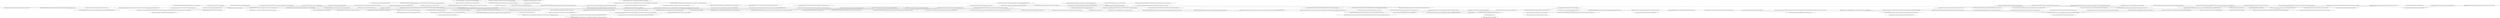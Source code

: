 strict graph layer0 {
	graph [name=layer0];
	175	[label="Expression and function of the protein tyrosine phosphatase receptor J (PTPRJ) in normal mammary epithelial cells and breast tumors.",
		paper_id=22815804,
		weight=7.0];
	80	[label="Overexpression of ligase defective E6-associated protein, E6-AP, results in mammary tumorigenesis.",
		paper_id=21553290,
		weight=12.0];
	175 -- 80	[level=1,
		weight=45980729.0];
	183	[label="SNORD-host RNA Zfas1 is a regulator of mammary development and a potential marker for breast cancer.",
		level=1,
		paper_id=21460236,
		weight=143.0];
	175 -- 183	[level=1,
		weight=39071394.0];
	29	[label="Mammary differentiation induces expression of Tristetraprolin, a tumor suppressor AU-rich mRNA-binding protein.",
		paper_id=22968621,
		weight=8.0];
	175 -- 29	[level=1,
		weight=43371022.0];
	36	[label="Keeping abreast of the mammary epithelial hierarchy and breast tumorigenesis.",
		level=1,
		paper_id=19933147,
		weight=333.0];
	175 -- 36	[level=1,
		weight=34647068.0];
	206	[label="Transforming growth factor-beta signaling: emerging stem cell target in metastatic breast cancer?",
		level=1,
		paper_id=18841463,
		weight=86.0];
	34	[label="TGFβ induces the formation of tumour-initiating cells in claudinlow breast cancer.",
		paper_id=22968701,
		weight=44.0];
	206 -- 34	[level=1,
		weight=34377017.0];
	238	[label="Key signaling nodes in mammary gland development and cancer: β-catenin.",
		level=1,
		paper_id=21067528,
		weight=72.0];
	38	[label="Wnt and mammary stem cells: hormones cannot fly wingless.",
		paper_id=20810315,
		weight=50.0];
	238 -- 38	[level=1,
		weight=39707756.0];
	18	[label="Progesterone and Wnt4 control mammary stem cells via myoepithelial crosstalk.",
		paper_id=25603931,
		weight=34.0];
	100	[label="Parity induces differentiation and reduces Wnt/Notch signaling ratio and proliferation potential of basal stem/progenitor cells \
isolated from mouse mammary epithelium.",
		paper_id=23621987,
		weight=52.0];
	18 -- 100	[level=1,
		weight=43337086.0];
	37	[label="Progesterone induces adult mammary stem cell expansion.",
		level=1,
		paper_id=20445538,
		weight=385.0];
	18 -- 37	[level=1,
		weight=37782094.0];
	103	[label="Perinatal exposure to bisphenol a increases adult mammary gland progesterone response and cell number.",
		paper_id=21903720,
		weight=54.0];
	18 -- 103	[level=1,
		weight=30178149.0];
	626	[label="Bisphenol A alters the development of the rhesus monkey mammary gland.",
		level=1,
		paper_id=22566636,
		weight=83.0];
	626 -- 103	[level=1,
		weight=37964804.0];
	449	[label="Tip30 deletion in MMTV-Neu mice leads to enhanced EGFR signaling and development of estrogen receptor-positive and progesterone \
receptor-negative mammary tumors.",
		paper_id=21159643,
		weight=16.0];
	77	[label="Loss of BRCA1 leads to an increase in epidermal growth factor receptor expression in mammary epithelial cells, and epidermal growth \
factor receptor inhibition prevents estrogen receptor-negative cancers in BRCA1-mutant mice.",
		paper_id=21396117,
		weight=33.0];
	449 -- 77	[level=1,
		weight=57019895.0];
	92	[label="Tip30 controls differentiation of murine mammary luminal progenitor to estrogen receptor-positive luminal cell through regulating \
FoxA1 expression.",
		paper_id=24853420,
		weight=1.0];
	449 -- 92	[level=1,
		weight=63518717.0];
	436	[label="SOX4 induces epithelial-mesenchymal transition and contributes to breast cancer progression.",
		level=1,
		paper_id=22787120,
		weight=133.0];
	74	[label="RANK induces epithelial-mesenchymal transition and stemness in human mammary epithelial cells and promotes tumorigenesis and metastasis.",
		level=1,
		paper_id=22496457,
		weight=90.0];
	436 -- 74	[level=1,
		weight=44265677.0];
	756	[label="Hyaluronan-CD44 interaction promotes c-Src-mediated twist signaling, microRNA-10b expression, and RhoA/RhoC up-regulation, leading \
to Rho-kinase-associated cytoskeleton activation and breast tumor cell invasion.",
		level=1,
		paper_id=20843787,
		weight=112.0];
	131	[label="Progestin suppression of miR-29 potentiates dedifferentiation of breast cancer cells via KLF4.",
		paper_id=22751119,
		weight=60.0];
	756 -- 131	[level=1,
		weight=33577184.0];
	239	[label="The Wnt receptor, Lrp5, is expressed by mouse mammary stem cells and is required to maintain the basal lineage.",
		level=1,
		paper_id=19672307,
		weight=82.0];
	239 -- 38	[level=1,
		weight=35867097.0];
	45	[label="RANKL inhibition: a promising novel strategy for breast cancer treatment.",
		paper_id=21493182,
		weight=21.0];
	12	[label="RANK ligand mediates progestin-induced mammary epithelial proliferation and carcinogenesis.",
		level=1,
		paper_id=20881963,
		weight=277.0];
	45 -- 12	[level=1,
		weight=59424942.0];
	257	[label="Central control of fever and female body temperature by RANKL/RANK.",
		level=1,
		paper_id=19940926,
		weight=129.0];
	45 -- 257	[level=1,
		weight=38393722.0];
	402	[label="Cooperative signaling between Wnt1 and integrin-linked kinase induces accelerated breast tumor development.",
		paper_id=20565980,
		weight=14.0];
	70	[label="Autophagy regulator BECN1 suppresses mammary tumorigenesis driven by WNT1 activation and following parity.",
		paper_id=25483966,
		weight=50.0];
	402 -- 70	[level=1,
		weight=56115817.0];
	402 -- 100	[level=1,
		weight=47434712.0];
	133	[label="A high-content assay to identify small-molecule modulators of a cancer stem cell population in luminal breast cancer.",
		paper_id=22751729,
		weight=9.0];
	132	[label="Progesterone-inducible cytokeratin 5-positive cells in luminal breast cancer exhibit progenitor properties.",
		paper_id=23184698,
		weight=19.0];
	133 -- 132	[level=1,
		weight=62555487.0];
	137	[label="Cytokeratin 5 positive cells represent a steroid receptor negative and therapy resistant subpopulation in luminal breast cancers.",
		paper_id=20665103,
		weight=57.0];
	133 -- 137	[level=1,
		weight=53327408.0];
	8	[label="Targeting RANKL to a specific subset of murine mammary epithelial cells induces ordered branching morphogenesis and alveologenesis \
in the absence of progesterone receptor expression.",
		paper_id=20605949,
		weight=48.0];
	4	[label="Progesterone receptor and Stat5 signaling cross talk through RANKL in mammary epithelial cells.",
		paper_id=24014651,
		weight=27.0];
	8 -- 4	[level=1,
		weight=47142947.0];
	8 -- 12	[level=1,
		weight=47005426.0];
	49	[label="A mouse transgenic approach to induce β-catenin signaling in a temporally controlled manner.",
		paper_id=21120693,
		weight=5.0];
	8 -- 49	[level=1,
		weight=36794006.0];
	15	[label="The RANKL signaling axis is sufficient to elicit ductal side-branching and alveologenesis in the mammary gland of the virgin mouse.",
		level=1,
		paper_id=19298785,
		weight=84.0];
	8 -- 15	[level=1,
		weight=54607797.0];
	13	[label="Two distinct mechanisms underlie progesterone-induced proliferation in the mammary gland.",
		level=1,
		paper_id=20133621,
		weight=167.0];
	8 -- 13	[level=1,
		weight=48995406.0];
	9	[label="The hyperplastic phenotype in PR-A and PR-B transgenic mice: lessons on the role of estrogen and progesterone receptors in the mouse \
mammary gland and breast cancer.",
		paper_id=23810007,
		weight=4.0];
	8 -- 9	[level=1,
		weight=43158811.0];
	210	[label="TGFbeta/TNF(alpha)-mediated epithelial-mesenchymal transition generates breast cancer stem cells with a claudin-low phenotype.",
		level=1,
		paper_id=21555371,
		weight=148.0];
	210 -- 34	[level=1,
		weight=31505956.0];
	427	[label="Aberrant luminal progenitors as the candidate target population for basal tumor development in BRCA1 mutation carriers.",
		level=1,
		paper_id=19648928,
		weight=752.0];
	73	[label="RANK ligand as a potential target for breast cancer prevention in BRCA1-mutation carriers.",
		level=1,
		paper_id=27322743,
		weight=60.0];
	427 -- 73	[level=1,
		weight=38596031.0];
	785	[label="miR-221/222 targets adiponectin receptor 1 to promote the epithelial-to-mesenchymal transition in breast cancer.",
		level=1,
		paper_id=23776679,
		weight=73.0];
	136	[label="miR-221/222 control luminal breast cancer tumor progression by regulating different targets.",
		paper_id=24736554,
		weight=16.0];
	785 -- 136	[level=1,
		weight=38575061.0];
	47	[label="Isoform-specific degradation of PR-B by E6-AP is critical for normal mammary gland development.",
		paper_id=20829392,
		weight=17.0];
	80 -- 47	[level=1,
		weight=69438772.0];
	98	[label="STAT1-deficient mice spontaneously develop estrogen receptor α-positive luminal mammary carcinomas.",
		level=1,
		paper_id=22264274,
		weight=74.0];
	80 -- 98	[level=1,
		weight=44824734.0];
	168	[label="Autocrine prolactin induced by the Pten-Akt pathway is required for lactation initiation and provides a direct link between the \
Akt and Stat5 pathways.",
		paper_id=23028142,
		weight=47.0];
	532	[label="Prolactin regulates ZNT2 expression through the JAK2/STAT5 signaling pathway in mammary cells.",
		paper_id=19494234,
		weight=34.0];
	168 -- 532	[level=1,
		weight=52388873.0];
	665	[label="Stat5 promotes survival of mammary epithelial cells through transcriptional activation of a distinct promoter in Akt1.",
		paper_id=20385773,
		weight=35.0];
	168 -- 665	[level=1,
		weight=50533721.0];
	94	[label="Prostate-specific membrane antigen expression in tumor-associated vasculature of breast cancers.",
		paper_id=24304465,
		weight=34.0];
	551	[label="Prostate-specific membrane antigen expression in the neovasculature of gastric and colorectal cancers.",
		level=1,
		paper_id=19716160,
		weight=93.0];
	94 -- 551	[level=1,
		weight=45409156.0];
	550	[label="Expression of androgen receptors in primary breast cancer.",
		level=1,
		paper_id=19887463,
		weight=176.0];
	94 -- 550	[level=1,
		weight=49129393.0];
	95	[label="Overexpression of a novel cell cycle regulator ecdysoneless in breast cancer: a marker of poor prognosis in HER2/neu-overexpressing \
breast cancer patients.",
		paper_id=22270930,
		weight=10.0];
	94 -- 95	[level=1,
		weight=51089312.0];
	52	[label="Altered AIB1 or AIB1Δ3 expression impacts ERα effects on mammary gland stromal and epithelial content.",
		paper_id=21292825,
		weight=12.0];
	290	[label="Critical tumor suppressor function mediated by epithelial Mig-6 in endometrial cancer.",
		paper_id=23811943,
		weight=17.0];
	52 -- 290	[level=1,
		weight=43545277.0];
	52 -- 9	[level=1,
		weight=46622769.0];
	58	[label="Expression profile of receptor activator of nuclear-κB (RANK), RANK ligand (RANKL) and osteoprotegerin (OPG) in breast cancer.",
		paper_id=23267146,
		weight=29.0];
	260	[label="Receptor activator of nuclear factor-kappa B ligand (RANKL) stimulates bone-associated tumors through functional RANK expressed \
on bone-associated cancer cells?",
		paper_id=19085839,
		weight=17.0];
	58 -- 260	[level=1,
		weight=53920503.0];
	327	[label="Receptor activator of NF-kB (RANK) expression in primary tumors associates with bone metastasis occurrence in breast cancer patients.",
		level=1,
		paper_id=21559440,
		weight=91.0];
	58 -- 327	[level=1,
		weight=51691322.0];
	754	[label="MicroRNA-199a targets CD44 to suppress the tumorigenicity and multidrug resistance of ovarian cancer-initiating cells.",
		level=1,
		paper_id=22498306,
		weight=142.0];
	754 -- 131	[level=1,
		weight=33771196.0];
	89	[label="Genome-wide search identifies Ccnd2 as a direct transcriptional target of Elf5 in mouse mammary gland.",
		paper_id=20831799,
		weight=11.0];
	88	[label="Elf5 conditional knockout mice reveal its role as a master regulator in mammary alveolar development: failure of Stat5 activation \
and functional differentiation in the absence of Elf5.",
		level=1,
		paper_id=19269284,
		weight=76.0];
	89 -- 88	[level=1,
		weight=51538985.0];
	515	[label="Elf5 inhibits the epithelial-mesenchymal transition in mammary gland development and breast cancer metastasis by transcriptionally \
repressing Snail2.",
		level=1,
		paper_id=23086238,
		weight=120.0];
	89 -- 515	[level=1,
		weight=41636387.0];
	764	[label="MiR-137 targets estrogen-related receptor alpha and impairs the proliferative and migratory capacity of breast cancer cells.",
		level=1,
		paper_id=22723937,
		weight=74.0];
	134	[label="Downregulation of the tumor-suppressor miR-16 via progestin-mediated oncogenic signaling contributes to breast cancer development.",
		level=1,
		paper_id=22583478,
		weight=66.0];
	764 -- 134	[level=1,
		weight=63272721.0];
	890	[label="Foxa2 is essential for mouse endometrial gland development and fertility.",
		level=1,
		paper_id=20484741,
		weight=85.0];
	153	[label="Integrated chromatin immunoprecipitation sequencing and microarray analysis identifies FOXA2 target genes in the glands of the mouse \
uterus.",
		paper_id=24025729,
		weight=17.0];
	890 -- 153	[level=1,
		weight=33468830.0];
	750	[label="miR-7 suppresses brain metastasis of breast cancer stem-like cells by modulating KLF4.",
		level=1,
		paper_id=23384942,
		weight=108.0];
	750 -- 131	[level=1,
		weight=37058149.0];
	17	[label="Acquired convergence of hormone signaling in breast cancer: ER and PR transition from functionally distinct in normal breast to \
predictors of metastatic disease.",
		paper_id=25261374,
		weight=16.0];
	93	[label="RUNX2 in mammary gland development and breast cancer.",
		paper_id=23169547,
		weight=30.0];
	17 -- 93	[level=1,
		weight=38666989.0];
	17 -- 98	[level=1,
		weight=40269884.0];
	17 -- 95	[level=1,
		weight=36590930.0];
	171	[label="Reproductive actions of prolactin mediated through short and long receptor isoforms.",
		paper_id=24060636,
		weight=15.0];
	170	[label="Prolactin signaling mechanisms in ovary.",
		paper_id=21664429,
		weight=20.0];
	171 -- 170	[level=1,
		weight=38520116.0];
	950	[label="Prolactin signaling through the short isoform of the mouse prolactin receptor regulates DNA binding of specific transcription factors, \
often with opposite effects in different reproductive issues.",
		paper_id=19703295,
		weight=6.0];
	171 -- 950	[level=1,
		weight=38372751.0];
	667	[label="Chromatin signature of embryonic pluripotency is established during genome activation.",
		level=1,
		paper_id=20336069,
		weight=207.0];
	115	[label="Mammary-specific gene activation is defined by progressive recruitment of STAT5 during pregnancy and the establishment of H3K4me3 \
marks.",
		paper_id=24277936,
		weight=19.0];
	667 -- 115	[level=1,
		weight=35194706.0];
	233	[label="Regulation of mammary stem/progenitor cells by PTEN/Akt/beta-catenin signaling.",
		level=1,
		paper_id=19492080,
		weight=310.0];
	38 -- 233	[level=1,
		weight=40715149.0];
	234	[label="Small molecule antagonists of the Wnt/β-catenin signaling pathway target breast tumor-initiating cells in a Her2/Neu mouse model \
of breast cancer.",
		paper_id=22470504,
		weight=48.0];
	38 -- 234	[level=1,
		weight=37328659.0];
	240	[label="Wnt signaling in stem and cancer stem cells.",
		level=1,
		paper_id=23347562,
		weight=248.0];
	38 -- 240	[level=1,
		weight=34478133.0];
	480	[label="EMT inducers catalyze malignant transformation of mammary epithelial cells and drive tumorigenesis towards claudin-low tumors in \
transgenic mice.",
		level=1,
		paper_id=22654675,
		weight=88.0];
	81	[label="BRCA1 suppresses epithelial-to-mesenchymal transition and stem cell dedifferentiation during mammary and tumor development.",
		paper_id=25239453,
		weight=27.0];
	480 -- 81	[level=1,
		weight=39253768.0];
	27	[label="The pivotal role of insulin-like growth factor I in normal mammary development.",
		paper_id=21889714,
		weight=20.0];
	161	[label="Critical questions in mammary gland development, lactational biology and breast cancer.",
		paper_id=22729429,
		weight=0.0];
	27 -- 161	[level=1,
		weight=31866303.0];
	5	[label="Interplay between progesterone and prolactin in mammary development and implications for breast cancer.",
		paper_id=21945475,
		weight=25.0];
	27 -- 5	[level=1,
		weight=34076288.0];
	158	[label="Growth hormone and insulin-like growth factor-I in the transition from normal mammary development to preneoplastic mammary lesions.",
		level=1,
		paper_id=19075184,
		weight=98.0];
	27 -- 158	[level=1,
		weight=42733925.0];
	159	[label="On the possible role of mammary-derived growth hormone in human breast cancer.",
		paper_id=20004537,
		weight=4.0];
	27 -- 159	[level=1,
		weight=36862573.0];
	64	[label="Stromal matrix metalloproteinase-11 is involved in the mammary gland postnatal development.",
		paper_id=24141782,
		weight=15.0];
	346	[label="FGF ligands of the postnatal mammary stroma regulate distinct aspects of epithelial morphogenesis.",
		paper_id=25078648,
		weight=16.0];
	64 -- 346	[level=1,
		weight=40938632.0];
	372	[label="The role of the microenvironment in mammary gland development and cancer.",
		level=1,
		paper_id=20591988,
		weight=137.0];
	64 -- 372	[level=1,
		weight=33591328.0];
	373	[label="miR-212 and miR-132 are required for epithelial stromal interactions necessary for mouse mammary gland development.",
		level=1,
		paper_id=21057503,
		weight=96.0];
	64 -- 373	[level=1,
		weight=35092785.0];
	406	[label="Regulation of the MIR155 host gene in physiological and pathological processes.",
		level=1,
		paper_id=23246696,
		weight=146.0];
	406 -- 70	[level=1,
		weight=48090988.0];
	19	[label="Progesterone receptor directly inhibits β-casein gene transcription in mammary epithelial cells through promoting promoter and \
enhancer repressive chromatin modifications.",
		paper_id=21527503,
		weight=22.0];
	4 -- 19	[level=1,
		weight=51957966.0];
	2	[label="The biology of progesterone receptor in the normal mammary gland and in breast cancer.",
		level=1,
		paper_id=22193050,
		weight=78.0];
	4 -- 2	[level=1,
		weight=48133077.0];
	969	[label="Impact of prolactin receptor isoforms on reproduction.",
		level=1,
		paper_id=20149678,
		weight=63.0];
	170 -- 969	[level=1,
		weight=52094103.0];
	224	[label="Transcriptome analyses of mouse and human mammary cell subpopulations reveal multiple conserved genes and pathways.",
		level=1,
		paper_id=20346151,
		weight=203.0];
	224 -- 36	[level=1,
		weight=32486464.0];
	923	[label="Does cancer start in the womb? altered mammary gland development and predisposition to breast cancer due to in utero exposure to \
endocrine disruptors.",
		level=1,
		paper_id=23702822,
		weight=75.0];
	161 -- 923	[level=1,
		weight=30181654.0];
	81 -- 74	[level=1,
		weight=39984018.0];
	211	[label="Epithelial and mesenchymal subpopulations within normal basal breast cell lines exhibit distinct stem cell/progenitor properties.",
		level=1,
		paper_id=22102611,
		weight=74.0];
	81 -- 211	[level=1,
		weight=36847417.0];
	5 -- 2	[level=1,
		weight=46952754.0];
	62	[label="Overexpression of EphB4 in the mammary epithelium shifts the differentiation pathway of progenitor cells and promotes branching \
activity and vascularization.",
		paper_id=24635767,
		weight=5.0];
	346 -- 62	[level=1,
		weight=40457902.0];
	14	[label="Progesterone receptor A stability is mediated by glycogen synthase kinase-3β in the Brca1-deficient mammary gland.",
		paper_id=23880761,
		weight=9.0];
	14 -- 2	[level=1,
		weight=39690604.0];
	82	[label="Loss of glucocorticoid receptor activation is a hallmark of BRCA1-mutated breast tissue.",
		paper_id=24166279,
		weight=18.0];
	14 -- 82	[level=1,
		weight=35486926.0];
	776	[label="MicroRNA-155 functions as an OncomiR in breast cancer by targeting the suppressor of cytokine signaling 1 gene.",
		level=1,
		paper_id=20354188,
		weight=387.0];
	776 -- 134	[level=1,
		weight=50906699.0];
	542	[label="Noncanonical TGF-β signaling during mammary tumorigenesis.",
		level=1,
		paper_id=21448580,
		weight=70.0];
	93 -- 542	[level=1,
		weight=35864584.0];
	543	[label="A mammary stem cell population identified and characterized in late embryogenesis reveals similarities to human breast cancer.",
		level=1,
		paper_id=22305568,
		weight=107.0];
	93 -- 543	[level=1,
		weight=33569372.0];
	500	[label="BRCA1 interacts with Nrf2 to regulate antioxidant signaling and cell survival.",
		level=1,
		paper_id=23857982,
		weight=84.0];
	83	[label="BRCA1 and estrogen/estrogen receptor in breast cancer: where they interact?",
		paper_id=24910535,
		weight=20.0];
	500 -- 83	[level=1,
		weight=41177916.0];
	407	[label="Hypoxia-inducible factor 1α promotes primary tumor growth and tumor-initiating cell activity in breast cancer.",
		level=1,
		paper_id=22225988,
		weight=94.0];
	70 -- 407	[level=1,
		weight=45823522.0];
	70 -- 77	[level=1,
		weight=47904173.0];
	70 -- 12	[level=1,
		weight=45155537.0];
	600	[label="Estrogen receptor alpha mediates progestin-induced mammary tumor growth by interacting with progesterone receptors at the cyclin \
D1/MYC promoters.",
		paper_id=22396492,
		weight=41.0];
	129	[label="Interaction between FGFR-2, STAT5, and progesterone receptors in breast cancer.",
		paper_id=21464042,
		weight=35.0];
	600 -- 129	[level=1,
		weight=45630500.0];
	600 -- 98	[level=1,
		weight=44655420.0];
	87	[label="Elf5 regulates mammary gland stem/progenitor cell fate by influencing notch signaling.",
		level=1,
		paper_id=22523003,
		weight=66.0];
	88 -- 87	[level=1,
		weight=53303072.0];
	345	[label="Mammary epithelial reconstitution with gene-modified stem cells assigns roles to Stat5 in luminal alveolar cell fate decisions, \
differentiation, involution, and mammary tumor formation.",
		paper_id=20235097,
		weight=53.0];
	116	[label="Development of mammary luminal progenitor cells is controlled by the transcription factor STAT5A.",
		level=1,
		paper_id=19833766,
		weight=90.0];
	345 -- 116	[level=1,
		weight=34002492.0];
	345 -- 62	[level=1,
		weight=41908521.0];
	149	[label="Signal transducer and activator of transcription-3 (Stat3) plays a critical role in implantation via progesterone receptor in uterus.",
		paper_id=23531596,
		weight=41.0];
	146	[label="Epithelial progesterone receptor exhibits pleiotropic roles in uterine development and function.",
		level=1,
		paper_id=22155565,
		weight=62.0];
	149 -- 146	[level=1,
		weight=51034789.0];
	838	[label="The progesterone receptor regulates implantation, decidualization, and glandular development via a complex paracrine signaling network.",
		level=1,
		paper_id=22115959,
		weight=89.0];
	149 -- 838	[level=1,
		weight=37584961.0];
	837	[label="WNT4 is a key regulator of normal postnatal uterine development and progesterone signaling during embryo implantation and decidualization \
in the mouse.",
		level=1,
		paper_id=21163860,
		weight=119.0];
	149 -- 837	[level=1,
		weight=40612808.0];
	61	[label="Role of the RANK/RANKL pathway in breast cancer.",
		paper_id=26921922,
		weight=7.0];
	73 -- 61	[level=1,
		weight=45558989.0];
	69	[label="Tumour-infiltrating regulatory T cells stimulate mammary cancer metastasis through RANKL-RANK signalling.",
		level=1,
		paper_id=21326202,
		weight=321.0];
	336	[label="Activation of NF-κB by the RANKL/RANK system up-regulates snail and twist expressions and induces epithelial-to-mesenchymal transition \
in mammary tumor cell lines.",
		paper_id=24011086,
		weight=47.0];
	69 -- 336	[level=1,
		weight=47446855.0];
	69 -- 12	[level=1,
		weight=50335713.0];
	400	[label="Tumor-evoked regulatory B cells promote breast cancer metastasis by converting resting CD4⁺ T cells to T-regulatory cells.",
		level=1,
		paper_id=21444674,
		weight=187.0];
	69 -- 400	[level=1,
		weight=35873865.0];
	174	[label="A synonymous polymorphism of the Tristetraprolin (TTP) gene, an AU-rich mRNA-binding protein, affects translation efficiency and \
response to Herceptin treatment in breast cancer patients.",
		paper_id=21875902,
		weight=42.0];
	29 -- 174	[level=1,
		weight=48813023.0];
	25	[label="Research resource: Genome-wide profiling of progesterone receptor binding in the mouse uterus.",
		level=1,
		paper_id=22638070,
		weight=73.0];
	148	[label="Genome-wide progesterone receptor binding: cell type-specific and shared mechanisms in T47D breast cancer cells and primary leiomyoma \
cells.",
		paper_id=22272226,
		weight=43.0];
	25 -- 148	[level=1,
		weight=38855624.0];
	152	[label="Research resource: whole-genome estrogen receptor α binding in mouse uterine tissue revealed by ChIP-seq.",
		paper_id=22446102,
		weight=54.0];
	25 -- 152	[level=1,
		weight=40023687.0];
	151	[label="A comprehensive view of nuclear receptor cancer cistromes.",
		level=1,
		paper_id=21940749,
		weight=69.0];
	25 -- 151	[level=1,
		weight=31696257.0];
	25 -- 153	[level=1,
		weight=32258627.0];
	146 -- 290	[level=1,
		weight=55420209.0];
	437	[label="Bmi-1 promotes invasion and metastasis, and its elevated expression is correlated with an advanced stage of breast cancer.",
		level=1,
		paper_id=21276221,
		weight=135.0];
	74 -- 437	[level=1,
		weight=43201199.0];
	74 -- 336	[level=1,
		weight=53650385.0];
	434	[label="Twist2 contributes to breast cancer progression by promoting an epithelial-mesenchymal transition and cancer stem-like cell self-renewal.",
		level=1,
		paper_id=21602879,
		weight=111.0];
	74 -- 434	[level=1,
		weight=50406509.0];
	439	[label="Re-expression of miR-21 contributes to migration and invasion by inducing epithelial-mesenchymal transition consistent with cancer \
stem cell characteristics in MCF-7 cells.",
		level=1,
		paper_id=22187223,
		weight=71.0];
	74 -- 439	[level=1,
		weight=42632361.0];
	441	[label="Twist modulates breast cancer stem cells by transcriptional regulation of CD24 expression.",
		level=1,
		paper_id=20019840,
		weight=126.0];
	74 -- 441	[level=1,
		weight=41308562.0];
	54	[label="Progesterone and estrogen receptors segregate into different cell subpopulations in the normal human breast.",
		paper_id=22580007,
		weight=23.0];
	54 -- 37	[level=1,
		weight=36503013.0];
	309	[label="DNA replication licensing and progenitor numbers are increased by progesterone in normal human breast.",
		level=1,
		paper_id=19342456,
		weight=91.0];
	54 -- 309	[level=1,
		weight=31794631.0];
	24	[label="Progesterone downregulation of miR-141 contributes to expansion of stem-like breast cancer cells through maintenance of progesterone \
receptor and Stat5a.",
		paper_id=25241899,
		weight=21.0];
	132 -- 24	[level=1,
		weight=51503862.0];
	207	[label="A role for the TGFbeta-Par6 polarity pathway in breast cancer progression.",
		level=1,
		paper_id=19667198,
		weight=81.0];
	207 -- 34	[level=1,
		weight=30608166.0];
	163	[label="Zinc Finger Homeodomain Factor Zfhx3 Is Essential for Mammary Lactogenic Differentiation by Maintaining Prolactin Signaling Activity.",
		paper_id=27129249,
		weight=5.0];
	108	[label="Serotonin suppresses β-casein expression via inhibition of the signal transducer and activator of transcription 5 (STAT5) protein \
phosphorylation in human mammary epithelial cells MCF-12A.",
		paper_id=25087955,
		weight=10.0];
	163 -- 108	[level=1,
		weight=51082148.0];
	28	[label="Distribution of prolactin receptors suggests an intraductal role for prolactin in the mouse and human mammary gland, a finding supported \
by analysis of signaling in polarized monolayer cultures.",
		paper_id=22081226,
		weight=6.0];
	163 -- 28	[level=1,
		weight=46889339.0];
	163 -- 532	[level=1,
		weight=51402314.0];
	614	[label="Wnt signaling in triple negative breast cancer is associated with metastasis.",
		level=1,
		paper_id=24209998,
		weight=96.0];
	614 -- 100	[level=1,
		weight=45911232.0];
	225	[label="Mammary stem cells and the differentiation hierarchy: current status and perspectives.",
		level=1,
		paper_id=24888586,
		weight=199.0];
	225 -- 36	[level=1,
		weight=35060074.0];
	804	[label="TNFalpha up-regulates SLUG via the NF-kappaB/HIF1alpha axis, which imparts breast cancer cells with a stem cell-like phenotype.",
		level=1,
		paper_id=20509143,
		weight=82.0];
	139	[label="Progesterone generates cancer stem cells through membrane progesterone receptor-triggered signaling in basal-like human mammary \
cells.",
		paper_id=25819032,
		weight=12.0];
	804 -- 139	[level=1,
		weight=36823662.0];
	46	[label="Molecular pathways: osteoclast-dependent and osteoclast-independent roles of the RANKL/RANK/OPG pathway in tumorigenesis and metastasis.",
		level=1,
		paper_id=22031096,
		weight=96.0];
	46 -- 260	[level=1,
		weight=52791060.0];
	46 -- 12	[level=1,
		weight=49202752.0];
	46 -- 61	[level=1,
		weight=49840511.0];
	264	[label="Bench to bedside: elucidation of the OPG-RANK-RANKL pathway and the development of denosumab.",
		level=1,
		paper_id=22543469,
		weight=216.0];
	46 -- 264	[level=1,
		weight=45875534.0];
	87 -- 100	[level=1,
		weight=48707099.0];
	86	[label="Lineage specific methylation of the Elf5 promoter in mammary epithelial cells.",
		paper_id=21823211,
		weight=23.0];
	87 -- 86	[level=1,
		weight=49463432.0];
	301	[label="Integrative analysis of cyclin protein levels identifies cyclin b1 as a classifier and predictor of outcomes in breast cancer.",
		level=1,
		paper_id=19470724,
		weight=85.0];
	53	[label="Cyclin D1 enhances the response to estrogen and progesterone by regulating progesterone receptor expression.",
		paper_id=20404095,
		weight=18.0];
	301 -- 53	[level=1,
		weight=39095139.0];
	23	[label="A Common Docking Domain in Progesterone Receptor-B links DUSP6 and CK2 signaling to proliferative transcriptional programs in breast \
cancer cells.",
		paper_id=23921636,
		weight=20.0];
	19 -- 23	[level=1,
		weight=42259666.0];
	105	[label="Collaborative interaction of Oct-2 with Oct-1 in transactivation of lactogenic hormones-induced β-casein gene expression in mammary \
epithelial cells.",
		paper_id=24861805,
		weight=3.0];
	19 -- 105	[level=1,
		weight=60064717.0];
	308	[label="c-Kit is required for growth and survival of the cells of origin of Brca1-mutation-associated breast cancer.",
		paper_id=21765473,
		weight=56.0];
	308 -- 77	[level=1,
		weight=56198146.0];
	308 -- 83	[level=1,
		weight=39606552.0];
	634	[label="Gap junctions mediate STAT5-independent β-casein expression in CID-9 mammary epithelial cells.",
		paper_id=22142338,
		weight=1.0];
	108 -- 634	[level=1,
		weight=48128538.0];
	125	[label="ck2-dependent phosphorylation of progesterone receptors (PR) on Ser81 regulates PR-B isoform-specific target gene expression in \
breast cancer cells.",
		paper_id=21518957,
		weight=37.0];
	23 -- 125	[level=1,
		weight=60153747.0];
	767	[label="Tumor-suppressive microRNA-22 inhibits the transcription of E-box-containing c-Myc target genes by silencing c-Myc binding protein.",
		level=1,
		paper_id=20562918,
		weight=85.0];
	767 -- 134	[level=1,
		weight=55481929.0];
	165	[label="Inhibition of MAPK by prolactin signaling through the short form of its receptor in the ovary and decidua: involvement of a novel \
phosphatase.",
		paper_id=21199871,
		weight=16.0];
	28 -- 165	[level=1,
		weight=36127622.0];
	863	[label="The role of progesterone signaling in the pathogenesis of uterine leiomyoma.",
		level=1,
		paper_id=21672608,
		weight=61.0];
	863 -- 148	[level=1,
		weight=34844628.0];
	453	[label="Epidermal growth factor receptor as a potential therapeutic target in triple-negative breast cancer.",
		level=1,
		paper_id=19150933,
		weight=175.0];
	77 -- 453	[level=1,
		weight=48004132.0];
	101	[label="Somatic loss of p53 leads to stem/progenitor cell amplification in both mammary epithelial compartments, basal and luminal.",
		paper_id=23712598,
		weight=17.0];
	101 -- 100	[level=1,
		weight=46396156.0];
	444	[label="Rb deletion in mouse mammary progenitors induces luminal-B or basal-like/EMT tumor subtypes depending on p53 status.",
		level=1,
		paper_id=20679727,
		weight=85.0];
	101 -- 444	[level=1,
		weight=38907193.0];
	880	[label="Genome-wide dynamics of chromatin binding of estrogen receptors alpha and beta: mutual restriction and competitive site selection.",
		level=1,
		paper_id=19897598,
		weight=75.0];
	880 -- 152	[level=1,
		weight=41031400.0];
	229	[label="Control of mammary stem cell function by steroid hormone signalling.",
		level=1,
		paper_id=20383121,
		weight=420.0];
	229 -- 37	[level=1,
		weight=54050664.0];
	669	[label="Sequential activation of genetic programs in mouse mammary epithelium during pregnancy depends on STAT5A/B concentration.",
		paper_id=23275557,
		weight=38.0];
	118	[label="PIKE-A is required for prolactin-mediated STAT5a activation in mammary gland development.",
		paper_id=20075866,
		weight=22.0];
	669 -- 118	[level=1,
		weight=39556525.0];
	669 -- 115	[level=1,
		weight=45465265.0];
	306	[label="Functional variants at the 11q13 risk locus for breast cancer regulate cyclin D1 expression through long-range enhancers.",
		level=1,
		paper_id=23540573,
		weight=117.0];
	306 -- 53	[level=1,
		weight=33022276.0];
	490	[label="53BP1 loss rescues BRCA1 deficiency and is associated with triple-negative and BRCA-mutated breast cancers.",
		level=1,
		paper_id=20453858,
		weight=469.0];
	490 -- 82	[level=1,
		weight=33684211.0];
	775	[label="miR-20b modulates VEGF expression by targeting HIF-1 alpha and STAT3 in MCF-7 breast cancer cells.",
		level=1,
		paper_id=20232316,
		weight=131.0];
	775 -- 134	[level=1,
		weight=51567588.0];
	141	[label="Modeling luminal breast cancer heterogeneity: combination therapy to suppress a hormone receptor-negative, cytokeratin 5-positive \
subpopulation in luminal disease.",
		paper_id=25116921,
		weight=7.0];
	141 -- 137	[level=1,
		weight=54336659.0];
	585	[label="Estrogen receptor (ER) mRNA expression and molecular subtype distribution in ER-negative/progesterone receptor-positive breast cancers.",
		paper_id=24337596,
		weight=25.0];
	141 -- 585	[level=1,
		weight=39060712.0];
	31	[label="Progesterone signalling in breast cancer: a neglected hormone coming into the limelight.",
		level=1,
		paper_id=23702927,
		weight=114.0];
	2 -- 31	[level=1,
		weight=36561731.0];
	727	[label="Differential regulation of breast cancer-associated genes by progesterone receptor isoforms PRA and PRB in a new bi-inducible breast \
cancer cell line.",
		paper_id=23029355,
		weight=17.0];
	148 -- 727	[level=1,
		weight=37836718.0];
	862	[label="Progesterone is essential for maintenance and growth of uterine leiomyoma.",
		level=1,
		paper_id=20375184,
		weight=140.0];
	148 -- 862	[level=1,
		weight=34973410.0];
	884	[label="Integrative model of genomic factors for determining binding site selection by estrogen receptor-α.",
		level=1,
		paper_id=21179027,
		weight=101.0];
	884 -- 152	[level=1,
		weight=31761211.0];
	744	[label="FGFR signaling promotes the growth of triple-negative and basal-like breast cancer cell lines both in vitro and in vivo.",
		level=1,
		paper_id=21712446,
		weight=85.0];
	744 -- 129	[level=1,
		weight=36219867.0];
	44	[label="Osteoclast differentiation factor RANKL controls development of progestin-driven mammary cancer.",
		level=1,
		paper_id=20881962,
		weight=302.0];
	12 -- 44	[level=1,
		weight=62480360.0];
	47 -- 9	[level=1,
		weight=48147871.0];
	982	[label="The role of tristetraprolin in cancer and inflammation.",
		level=1,
		paper_id=22201737,
		weight=70.0];
	174 -- 982	[level=1,
		weight=38779457.0];
	177	[label="The RNA-binding zinc-finger protein tristetraprolin regulates AU-rich mRNAs involved in breast cancer-related processes.",
		level=1,
		paper_id=20498646,
		weight=62.0];
	174 -- 177	[level=1,
		weight=45171054.0];
	823	[label="MicroRNA signatures predict oestrogen receptor, progesterone receptor and HER2/neu receptor status in breast cancer.",
		level=1,
		paper_id=19432961,
		weight=251.0];
	142	[label="miR-129-2 mediates down-regulation of progesterone receptor in response to progesterone in breast cancer cells.",
		paper_id=28876975,
		weight=0.0];
	823 -- 142	[level=1,
		weight=30756014.0];
	796	[label="Cadmium malignantly transforms normal human breast epithelial cells into a basal-like phenotype.",
		level=1,
		paper_id=20049202,
		weight=74.0];
	796 -- 137	[level=1,
		weight=30646095.0];
	599	[label="Patient-derived luminal breast cancer xenografts retain hormone receptor heterogeneity and help define unique estrogen-dependent \
gene signatures.",
		paper_id=22821401,
		weight=58.0];
	137 -- 599	[level=1,
		weight=46307493.0];
	213	[label="Characterization of cell lines derived from breast cancers and normal mammary tissues for the study of the intrinsic molecular subtypes.",
		level=1,
		paper_id=24162158,
		weight=82.0];
	213 -- 98	[level=1,
		weight=42517995.0];
	213 -- 34	[level=1,
		weight=39876876.0];
	24 -- 131	[level=1,
		weight=60190661.0];
	24 -- 139	[level=1,
		weight=38614678.0];
	24 -- 134	[level=1,
		weight=44633727.0];
	284	[label="Targeted overexpression of EZH2 in the mammary gland disrupts ductal morphogenesis and causes epithelial hyperplasia.",
		level=1,
		paper_id=19661437,
		weight=64.0];
	284 -- 49	[level=1,
		weight=35527818.0];
	165 -- 950	[level=1,
		weight=57955089.0];
	97	[label="Estrogen receptor negative/progesterone receptor positive breast cancer is not a reproducible subtype.",
		level=1,
		paper_id=23971947,
		weight=66.0];
	97 -- 585	[level=1,
		weight=45110096.0];
	634 -- 105	[level=1,
		weight=54923391.0];
	234 -- 100	[level=1,
		weight=46274727.0];
	624	[label="Chronic oral exposure to bisphenol A results in a nonmonotonic dose response in mammary carcinogenesis and metastasis in MMTV-erbB2 \
mice.",
		level=1,
		paper_id=21988766,
		weight=62.0];
	624 -- 103	[level=1,
		weight=37824830.0];
	665 -- 118	[level=1,
		weight=48345369.0];
	189	[label="Phenotypic and functional characterisation of the luminal cell hierarchy of the mammary gland.",
		level=1,
		paper_id=23088371,
		weight=129.0];
	189 -- 92	[level=1,
		weight=41808649.0];
	142 -- 134	[level=1,
		weight=37102652.0];
	443	[label="Gata-3 negatively regulates the tumor-initiating capacity of mammary luminal progenitor cells and targets the putative tumor suppressor \
caspase-14.",
		level=1,
		paper_id=21930782,
		weight=65.0];
	443 -- 92	[level=1,
		weight=42498373.0];
	136 -- 134	[level=1,
		weight=40940455.0];
	62 -- 100	[level=1,
		weight=43430779.0];
	773	[label="A regulatory loop involving miR-22, Sp1, and c-Myc modulates CD147 expression in breast cancer invasion and metastasis.",
		level=1,
		paper_id=24906624,
		weight=75.0];
	773 -- 134	[level=1,
		weight=52785393.0];
	53 -- 9	[level=1,
		weight=41489680.0];
	512	[label="The Hippo transducer TAZ interacts with the SWI/SNF complex to regulate breast epithelial lineage commitment.",
		level=1,
		paper_id=24613358,
		weight=67.0];
	86 -- 512	[level=1,
		weight=33231156.0];
	774	[label="Upregulation of miR-153 promotes cell proliferation via downregulation of the PTEN tumor suppressor gene in human prostate cancer.",
		level=1,
		paper_id=23060044,
		weight=67.0];
	774 -- 134	[level=1,
		weight=51731630.0];
	727 -- 125	[level=1,
		weight=40097514.0];
	810	[label="Downregulation of miR-140 promotes cancer stem cell formation in basal-like early stage breast cancer.",
		level=1,
		paper_id=23752191,
		weight=69.0];
	139 -- 810	[level=1,
		weight=32502740.0];
	561	[label="HER2/neu and Ki-67 expression predict non-invasive recurrence following breast-conserving therapy for ductal carcinoma in situ.",
		level=1,
		paper_id=22361634,
		weight=67.0];
	561 -- 95	[level=1,
		weight=50119777.0];
	769	[label="miR-9, a MYC/MYCN-activated microRNA, regulates E-cadherin and cancer metastasis.",
		level=1,
		paper_id=20173740,
		weight=799.0];
	134 -- 769	[level=1,
		weight=54506083.0];
	76	[label="Hormone action in the mammary gland.",
		level=1,
		paper_id=20739412,
		weight=172.0];
	76 -- 13	[level=1,
		weight=31212375.0];
	98 -- 599	[level=1,
		weight=45933503.0];
	914	[label="Androgens and the breast.",
		level=1,
		paper_id=19889198,
		weight=74.0];
	159 -- 914	[level=1,
		weight=31618935.0];
}
